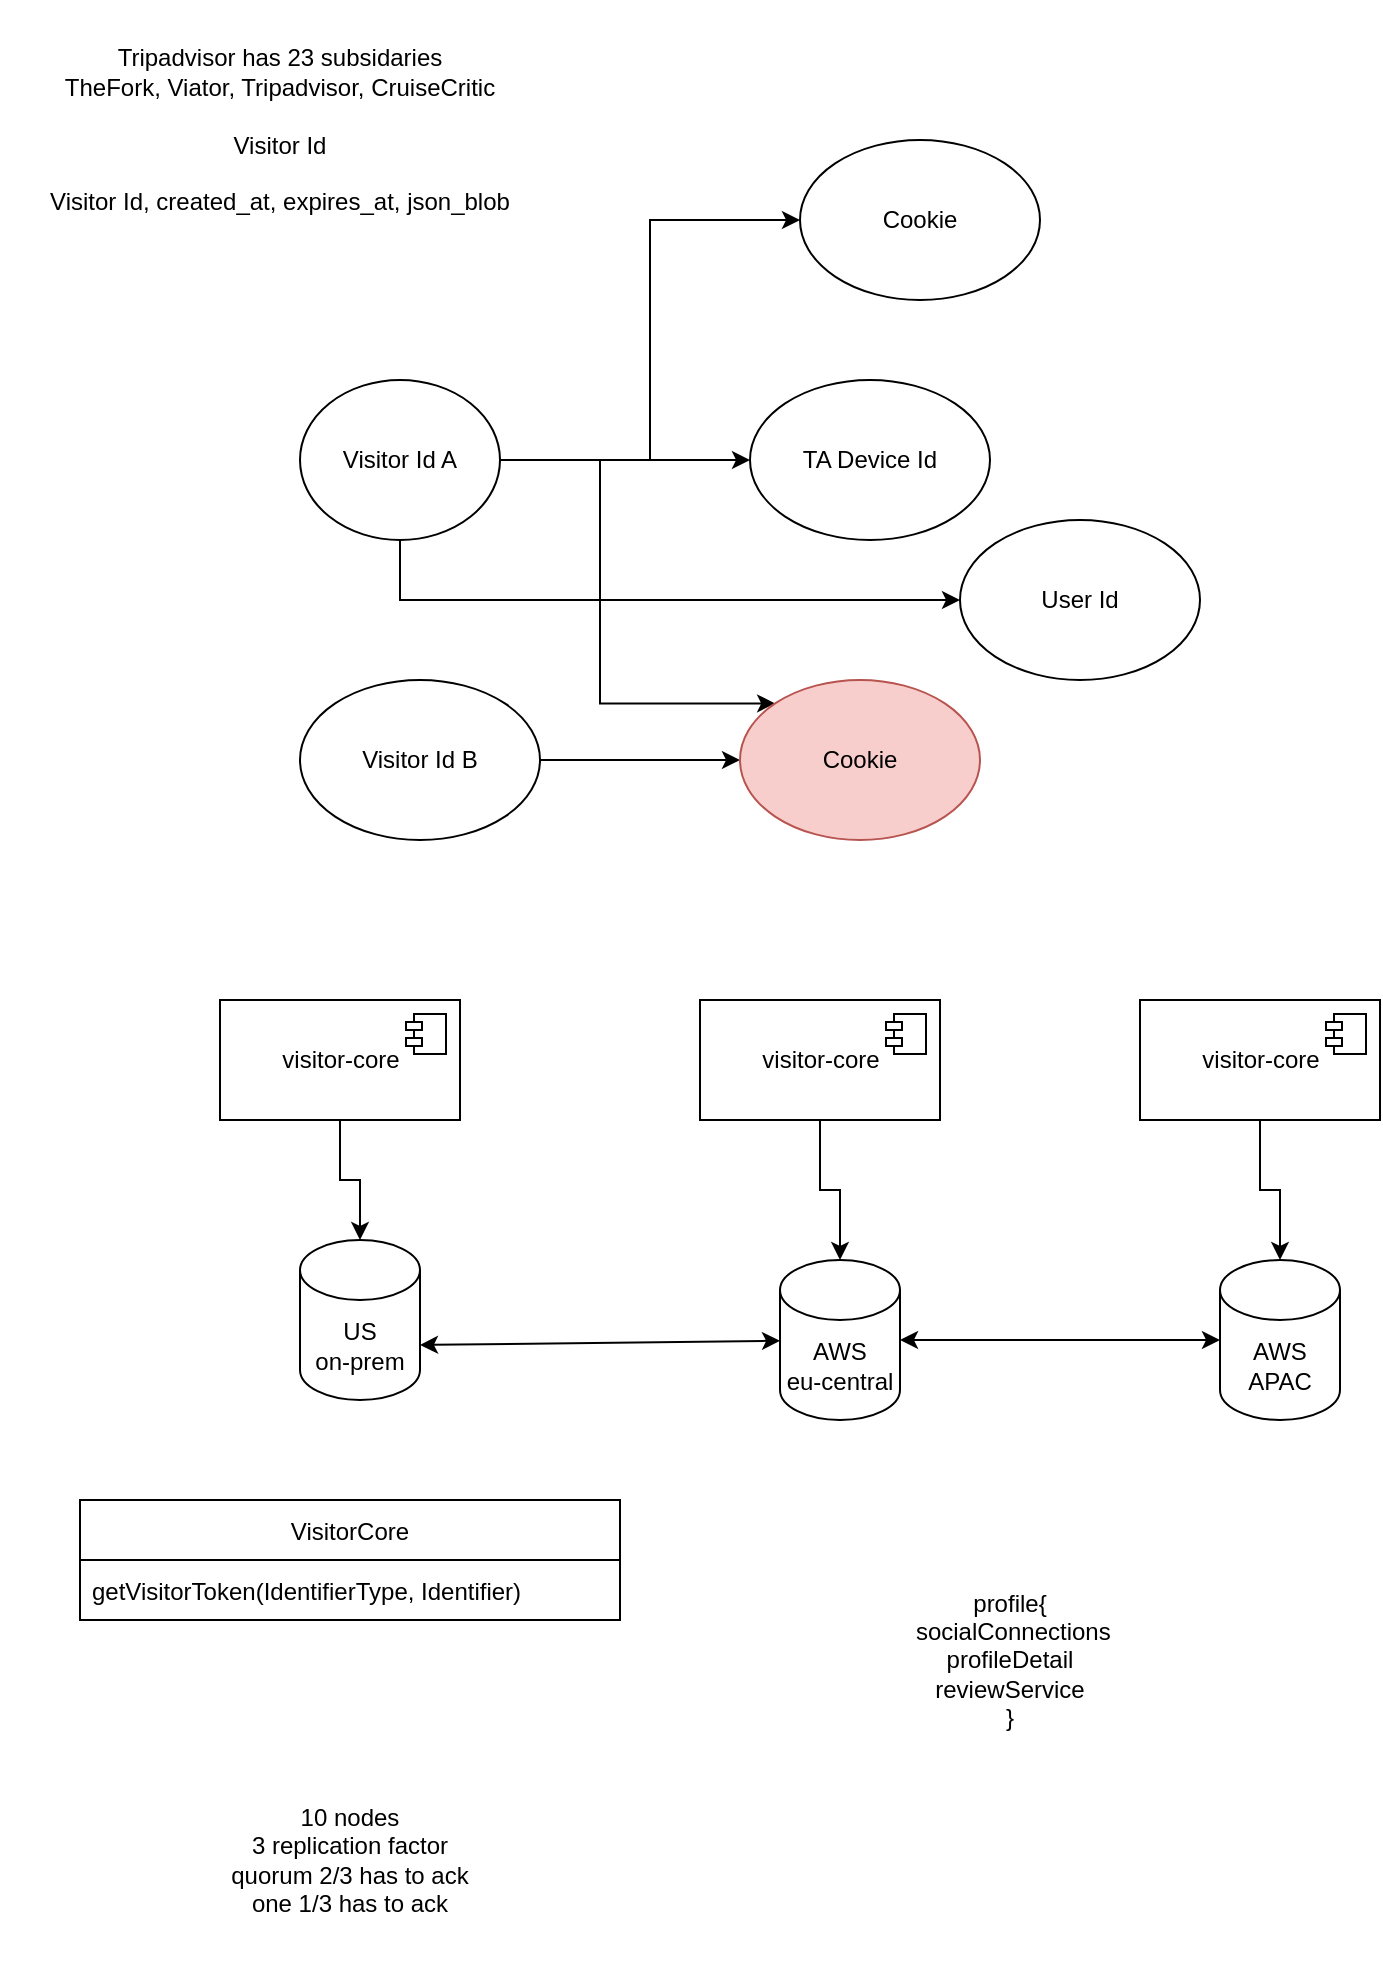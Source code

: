 <mxfile version="16.6.1" type="github">
  <diagram id="uM3Ol_a-0bIkyW1_FF8-" name="Page-1">
    <mxGraphModel dx="946" dy="515" grid="1" gridSize="10" guides="1" tooltips="1" connect="1" arrows="1" fold="1" page="1" pageScale="1" pageWidth="850" pageHeight="1100" math="0" shadow="0">
      <root>
        <mxCell id="0" />
        <mxCell id="1" parent="0" />
        <mxCell id="ERwkLROsBh7H98yp4UQ0-1" value="&lt;div&gt;Tripadvisor has 23 subsidaries&lt;/div&gt;&lt;div&gt;TheFork, Viator, Tripadvisor, CruiseCritic&lt;br&gt;&lt;/div&gt;&lt;div&gt;&lt;br&gt;&lt;/div&gt;&lt;div&gt;Visitor Id&lt;/div&gt;&lt;div&gt;&lt;br&gt;&lt;/div&gt;&lt;div&gt;Visitor Id, created_at, expires_at, json_blob&lt;br&gt;&lt;/div&gt;" style="text;html=1;strokeColor=none;fillColor=none;align=center;verticalAlign=middle;whiteSpace=wrap;rounded=0;" vertex="1" parent="1">
          <mxGeometry x="50" y="20" width="280" height="130" as="geometry" />
        </mxCell>
        <mxCell id="ERwkLROsBh7H98yp4UQ0-4" style="edgeStyle=orthogonalEdgeStyle;rounded=0;orthogonalLoop=1;jettySize=auto;html=1;" edge="1" parent="1" source="ERwkLROsBh7H98yp4UQ0-2" target="ERwkLROsBh7H98yp4UQ0-3">
          <mxGeometry relative="1" as="geometry" />
        </mxCell>
        <mxCell id="ERwkLROsBh7H98yp4UQ0-9" style="edgeStyle=orthogonalEdgeStyle;rounded=0;orthogonalLoop=1;jettySize=auto;html=1;" edge="1" parent="1" source="ERwkLROsBh7H98yp4UQ0-2" target="ERwkLROsBh7H98yp4UQ0-8">
          <mxGeometry relative="1" as="geometry">
            <Array as="points">
              <mxPoint x="250" y="320" />
            </Array>
          </mxGeometry>
        </mxCell>
        <mxCell id="ERwkLROsBh7H98yp4UQ0-11" style="edgeStyle=orthogonalEdgeStyle;rounded=0;orthogonalLoop=1;jettySize=auto;html=1;entryX=0;entryY=0;entryDx=0;entryDy=0;" edge="1" parent="1" source="ERwkLROsBh7H98yp4UQ0-2" target="ERwkLROsBh7H98yp4UQ0-7">
          <mxGeometry relative="1" as="geometry">
            <Array as="points">
              <mxPoint x="350" y="250" />
              <mxPoint x="350" y="372" />
            </Array>
          </mxGeometry>
        </mxCell>
        <mxCell id="ERwkLROsBh7H98yp4UQ0-14" style="edgeStyle=orthogonalEdgeStyle;rounded=0;orthogonalLoop=1;jettySize=auto;html=1;entryX=0;entryY=0.5;entryDx=0;entryDy=0;" edge="1" parent="1" source="ERwkLROsBh7H98yp4UQ0-2" target="ERwkLROsBh7H98yp4UQ0-13">
          <mxGeometry relative="1" as="geometry" />
        </mxCell>
        <mxCell id="ERwkLROsBh7H98yp4UQ0-2" value="Visitor Id A" style="ellipse;whiteSpace=wrap;html=1;" vertex="1" parent="1">
          <mxGeometry x="200" y="210" width="100" height="80" as="geometry" />
        </mxCell>
        <mxCell id="ERwkLROsBh7H98yp4UQ0-3" value="TA Device Id" style="ellipse;whiteSpace=wrap;html=1;" vertex="1" parent="1">
          <mxGeometry x="425" y="210" width="120" height="80" as="geometry" />
        </mxCell>
        <mxCell id="ERwkLROsBh7H98yp4UQ0-5" style="edgeStyle=orthogonalEdgeStyle;rounded=0;orthogonalLoop=1;jettySize=auto;html=1;" edge="1" parent="1" source="ERwkLROsBh7H98yp4UQ0-6" target="ERwkLROsBh7H98yp4UQ0-7">
          <mxGeometry relative="1" as="geometry" />
        </mxCell>
        <mxCell id="ERwkLROsBh7H98yp4UQ0-6" value="Visitor Id B" style="ellipse;whiteSpace=wrap;html=1;" vertex="1" parent="1">
          <mxGeometry x="200" y="360" width="120" height="80" as="geometry" />
        </mxCell>
        <mxCell id="ERwkLROsBh7H98yp4UQ0-7" value="Cookie" style="ellipse;whiteSpace=wrap;html=1;fillColor=#f8cecc;strokeColor=#b85450;" vertex="1" parent="1">
          <mxGeometry x="420" y="360" width="120" height="80" as="geometry" />
        </mxCell>
        <mxCell id="ERwkLROsBh7H98yp4UQ0-8" value="User Id" style="ellipse;whiteSpace=wrap;html=1;" vertex="1" parent="1">
          <mxGeometry x="530" y="280" width="120" height="80" as="geometry" />
        </mxCell>
        <mxCell id="ERwkLROsBh7H98yp4UQ0-13" value="Cookie" style="ellipse;whiteSpace=wrap;html=1;" vertex="1" parent="1">
          <mxGeometry x="450" y="90" width="120" height="80" as="geometry" />
        </mxCell>
        <mxCell id="ERwkLROsBh7H98yp4UQ0-15" value="&lt;div&gt;US&lt;/div&gt;&lt;div&gt;on-prem&lt;br&gt;&lt;/div&gt;" style="shape=cylinder3;whiteSpace=wrap;html=1;boundedLbl=1;backgroundOutline=1;size=15;" vertex="1" parent="1">
          <mxGeometry x="200" y="640" width="60" height="80" as="geometry" />
        </mxCell>
        <mxCell id="ERwkLROsBh7H98yp4UQ0-16" value="&lt;div&gt;AWS&lt;/div&gt;&lt;div&gt;eu-central&lt;br&gt;&lt;/div&gt;" style="shape=cylinder3;whiteSpace=wrap;html=1;boundedLbl=1;backgroundOutline=1;size=15;" vertex="1" parent="1">
          <mxGeometry x="440" y="650" width="60" height="80" as="geometry" />
        </mxCell>
        <mxCell id="ERwkLROsBh7H98yp4UQ0-17" value="&lt;div&gt;AWS&lt;/div&gt;&lt;div&gt;APAC&lt;br&gt;&lt;/div&gt;" style="shape=cylinder3;whiteSpace=wrap;html=1;boundedLbl=1;backgroundOutline=1;size=15;" vertex="1" parent="1">
          <mxGeometry x="660" y="650" width="60" height="80" as="geometry" />
        </mxCell>
        <mxCell id="ERwkLROsBh7H98yp4UQ0-20" style="edgeStyle=orthogonalEdgeStyle;rounded=0;orthogonalLoop=1;jettySize=auto;html=1;" edge="1" parent="1" source="ERwkLROsBh7H98yp4UQ0-18" target="ERwkLROsBh7H98yp4UQ0-15">
          <mxGeometry relative="1" as="geometry" />
        </mxCell>
        <mxCell id="ERwkLROsBh7H98yp4UQ0-18" value="visitor-core" style="html=1;dropTarget=0;" vertex="1" parent="1">
          <mxGeometry x="160" y="520" width="120" height="60" as="geometry" />
        </mxCell>
        <mxCell id="ERwkLROsBh7H98yp4UQ0-19" value="" style="shape=module;jettyWidth=8;jettyHeight=4;" vertex="1" parent="ERwkLROsBh7H98yp4UQ0-18">
          <mxGeometry x="1" width="20" height="20" relative="1" as="geometry">
            <mxPoint x="-27" y="7" as="offset" />
          </mxGeometry>
        </mxCell>
        <mxCell id="ERwkLROsBh7H98yp4UQ0-26" style="edgeStyle=orthogonalEdgeStyle;rounded=0;orthogonalLoop=1;jettySize=auto;html=1;entryX=0.5;entryY=0;entryDx=0;entryDy=0;entryPerimeter=0;" edge="1" parent="1" source="ERwkLROsBh7H98yp4UQ0-21" target="ERwkLROsBh7H98yp4UQ0-16">
          <mxGeometry relative="1" as="geometry" />
        </mxCell>
        <mxCell id="ERwkLROsBh7H98yp4UQ0-21" value="visitor-core" style="html=1;dropTarget=0;" vertex="1" parent="1">
          <mxGeometry x="400" y="520" width="120" height="60" as="geometry" />
        </mxCell>
        <mxCell id="ERwkLROsBh7H98yp4UQ0-22" value="" style="shape=module;jettyWidth=8;jettyHeight=4;" vertex="1" parent="ERwkLROsBh7H98yp4UQ0-21">
          <mxGeometry x="1" width="20" height="20" relative="1" as="geometry">
            <mxPoint x="-27" y="7" as="offset" />
          </mxGeometry>
        </mxCell>
        <mxCell id="ERwkLROsBh7H98yp4UQ0-25" style="edgeStyle=orthogonalEdgeStyle;rounded=0;orthogonalLoop=1;jettySize=auto;html=1;" edge="1" parent="1" source="ERwkLROsBh7H98yp4UQ0-23" target="ERwkLROsBh7H98yp4UQ0-17">
          <mxGeometry relative="1" as="geometry" />
        </mxCell>
        <mxCell id="ERwkLROsBh7H98yp4UQ0-23" value="visitor-core" style="html=1;dropTarget=0;" vertex="1" parent="1">
          <mxGeometry x="620" y="520" width="120" height="60" as="geometry" />
        </mxCell>
        <mxCell id="ERwkLROsBh7H98yp4UQ0-24" value="" style="shape=module;jettyWidth=8;jettyHeight=4;" vertex="1" parent="ERwkLROsBh7H98yp4UQ0-23">
          <mxGeometry x="1" width="20" height="20" relative="1" as="geometry">
            <mxPoint x="-27" y="7" as="offset" />
          </mxGeometry>
        </mxCell>
        <mxCell id="ERwkLROsBh7H98yp4UQ0-27" value="" style="endArrow=classic;startArrow=classic;html=1;rounded=0;exitX=1;exitY=0;exitDx=0;exitDy=52.5;exitPerimeter=0;" edge="1" parent="1" source="ERwkLROsBh7H98yp4UQ0-15" target="ERwkLROsBh7H98yp4UQ0-16">
          <mxGeometry width="50" height="50" relative="1" as="geometry">
            <mxPoint x="310" y="770" as="sourcePoint" />
            <mxPoint x="360" y="720" as="targetPoint" />
          </mxGeometry>
        </mxCell>
        <mxCell id="ERwkLROsBh7H98yp4UQ0-30" value="" style="endArrow=classic;startArrow=classic;html=1;rounded=0;exitX=1;exitY=0.5;exitDx=0;exitDy=0;exitPerimeter=0;" edge="1" parent="1" source="ERwkLROsBh7H98yp4UQ0-16" target="ERwkLROsBh7H98yp4UQ0-17">
          <mxGeometry width="50" height="50" relative="1" as="geometry">
            <mxPoint x="490" y="690" as="sourcePoint" />
            <mxPoint x="450" y="700.357" as="targetPoint" />
          </mxGeometry>
        </mxCell>
        <mxCell id="ERwkLROsBh7H98yp4UQ0-31" value="VisitorCore" style="swimlane;fontStyle=0;childLayout=stackLayout;horizontal=1;startSize=30;horizontalStack=0;resizeParent=1;resizeParentMax=0;resizeLast=0;collapsible=1;marginBottom=0;" vertex="1" parent="1">
          <mxGeometry x="90" y="770" width="270" height="60" as="geometry" />
        </mxCell>
        <mxCell id="ERwkLROsBh7H98yp4UQ0-32" value="getVisitorToken(IdentifierType, Identifier)" style="text;strokeColor=none;fillColor=none;align=left;verticalAlign=middle;spacingLeft=4;spacingRight=4;overflow=hidden;points=[[0,0.5],[1,0.5]];portConstraint=eastwest;rotatable=0;" vertex="1" parent="ERwkLROsBh7H98yp4UQ0-31">
          <mxGeometry y="30" width="270" height="30" as="geometry" />
        </mxCell>
        <mxCell id="ERwkLROsBh7H98yp4UQ0-35" value="&lt;div&gt;profile{&lt;/div&gt;&lt;div&gt;&amp;nbsp;socialConnections&lt;/div&gt;&lt;div&gt;profileDetail&lt;br&gt;&lt;/div&gt;&lt;div&gt;reviewService&lt;br&gt;&lt;/div&gt;&lt;div&gt;}&lt;/div&gt;" style="text;html=1;strokeColor=none;fillColor=none;align=center;verticalAlign=middle;whiteSpace=wrap;rounded=0;" vertex="1" parent="1">
          <mxGeometry x="440" y="800" width="230" height="100" as="geometry" />
        </mxCell>
        <mxCell id="ERwkLROsBh7H98yp4UQ0-36" value="&lt;div&gt;10 nodes&lt;/div&gt;&lt;div&gt;3 replication factor&lt;br&gt;&lt;/div&gt;&lt;div&gt;quorum 2/3 has to ack &lt;br&gt;&lt;/div&gt;&lt;div&gt;one 1/3 has to ack&lt;br&gt;&lt;/div&gt;" style="text;html=1;strokeColor=none;fillColor=none;align=center;verticalAlign=middle;whiteSpace=wrap;rounded=0;" vertex="1" parent="1">
          <mxGeometry x="90" y="900" width="270" height="100" as="geometry" />
        </mxCell>
      </root>
    </mxGraphModel>
  </diagram>
</mxfile>
